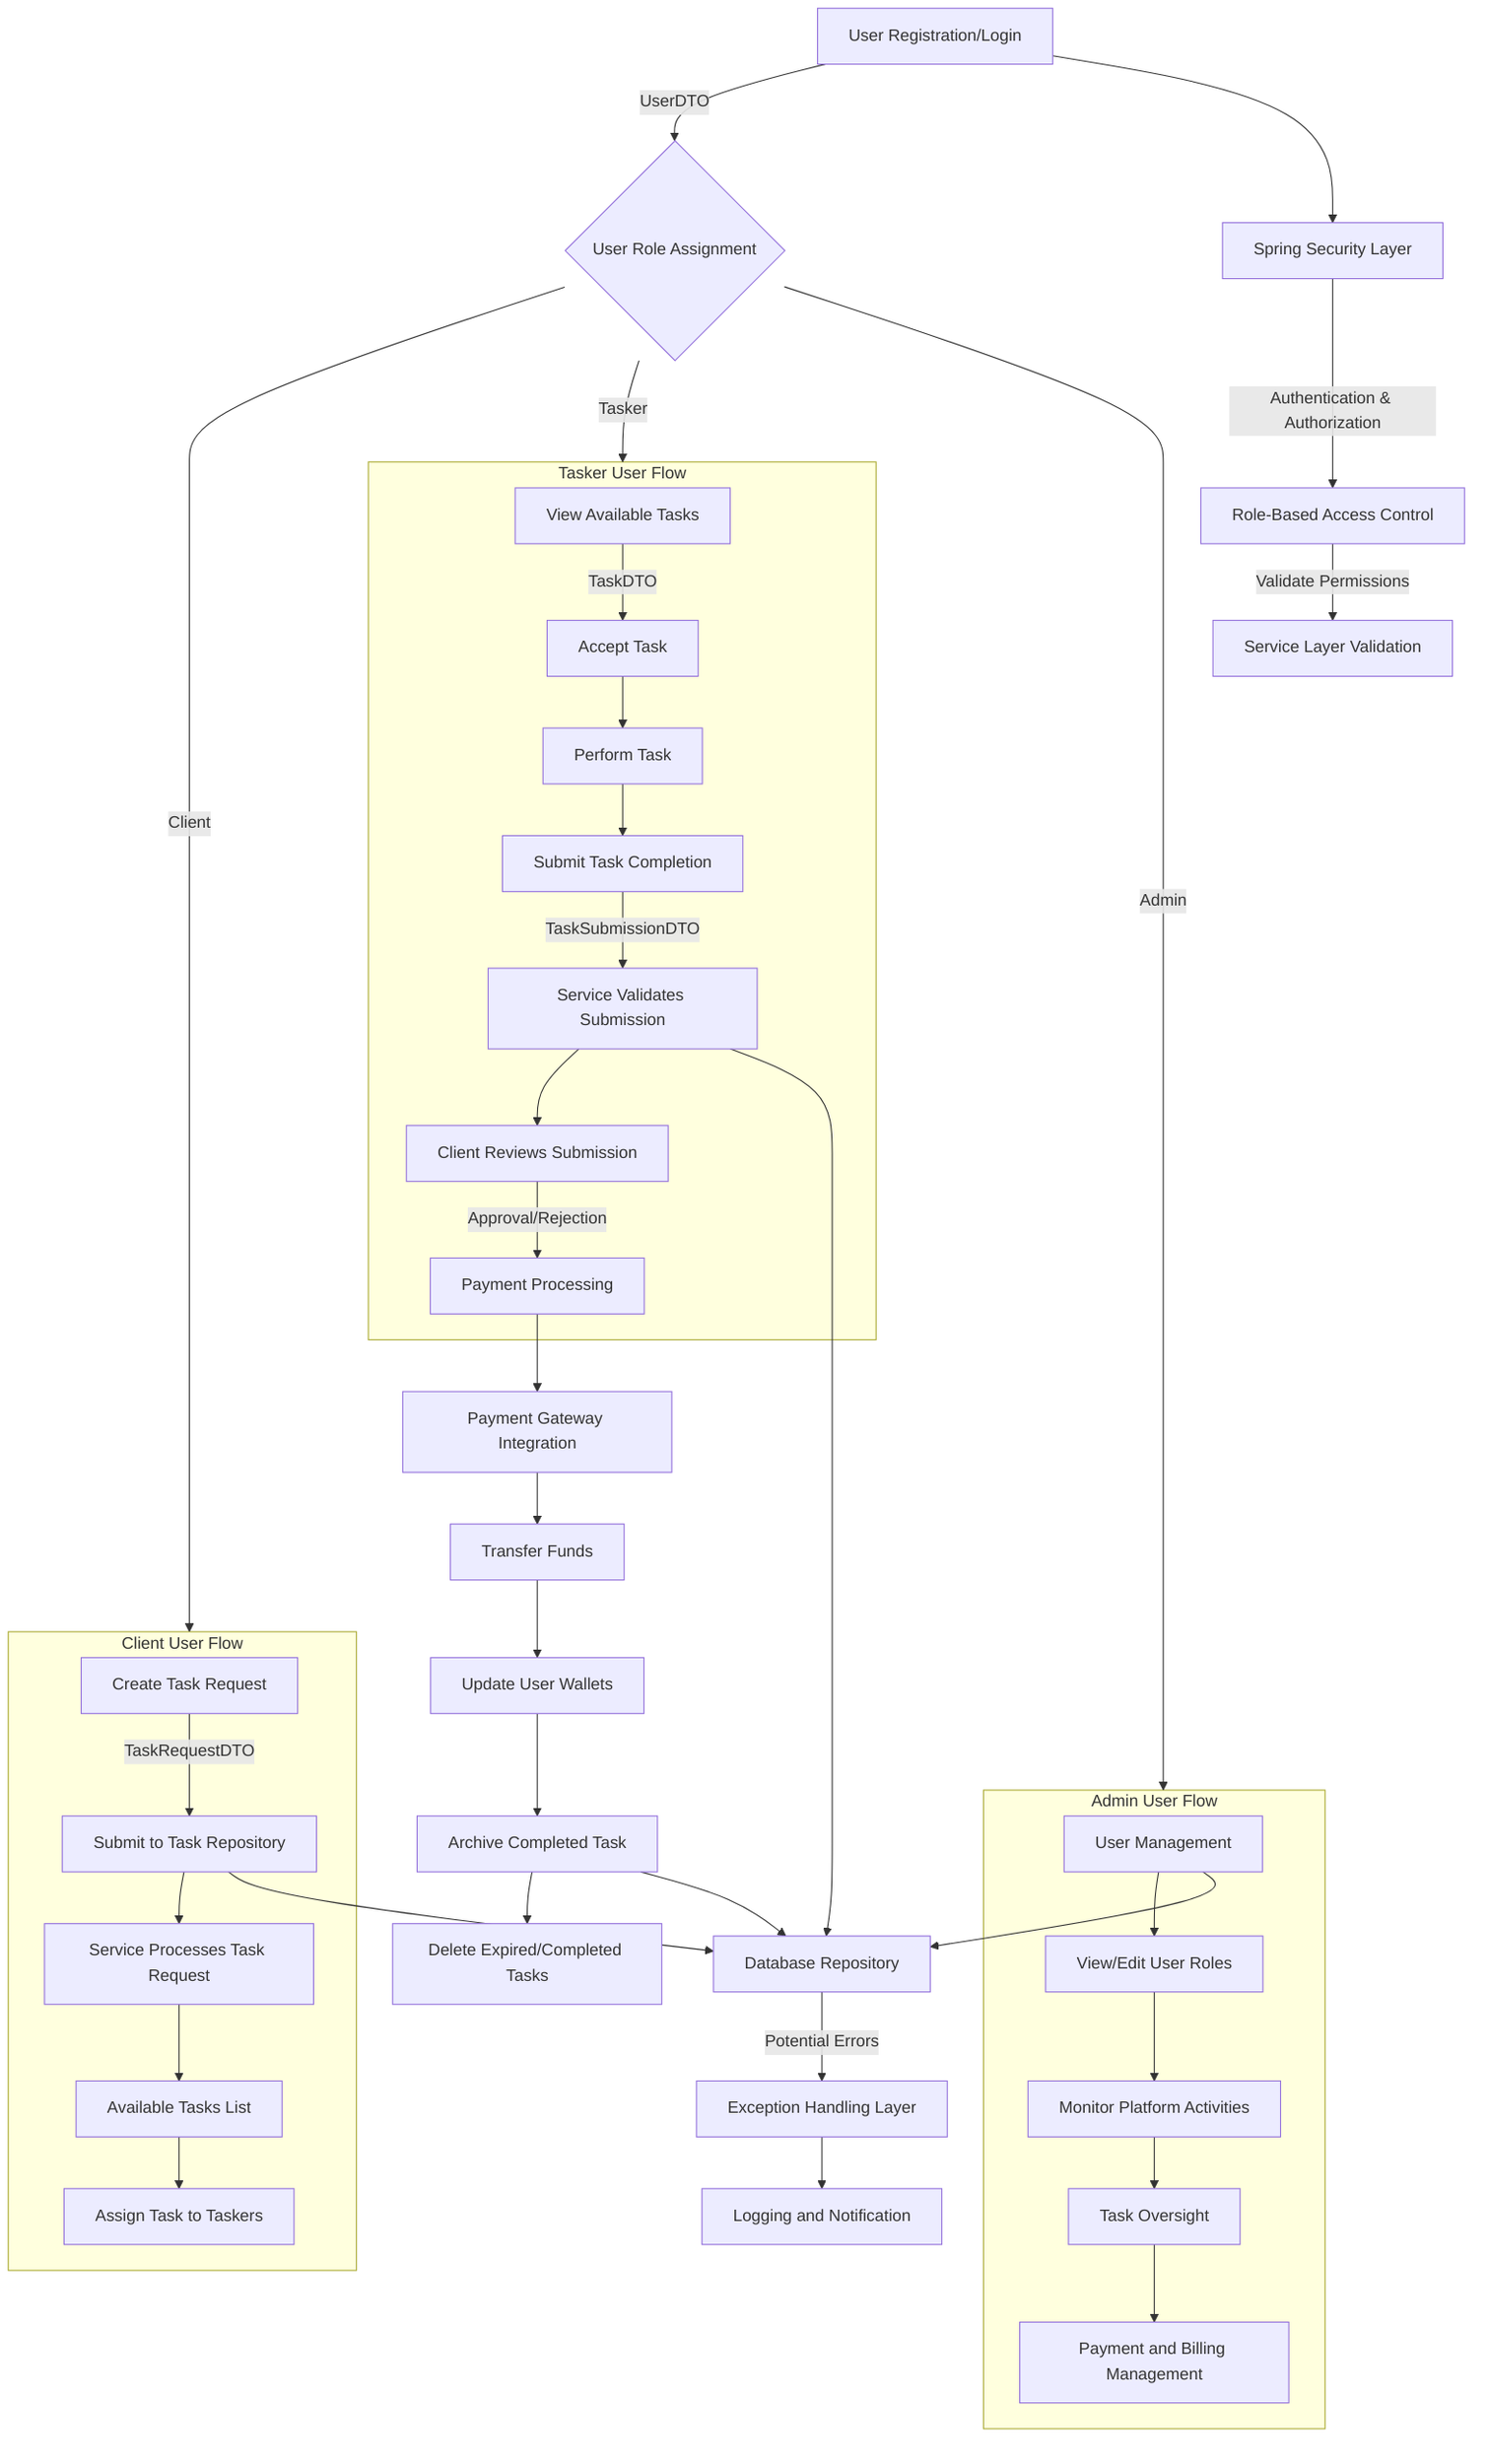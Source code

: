flowchart TD
    %% User Interaction Start
    A[User Registration/Login] --> |UserDTO| B{User Role Assignment}
    B --> |Client| ClientFlow
    B --> |Tasker| TaskerFlow
    B --> |Admin| AdminFlow

    %% Client Flow
    subgraph ClientFlow[Client User Flow]
        C1[Create Task Request] --> |TaskRequestDTO| C2[Submit to Task Repository]
        C2 --> C3[Service Processes Task Request]
        C3 --> C4[Available Tasks List]
        C4 --> C5[Assign Task to Taskers]
    end

    %% Tasker Flow
    subgraph TaskerFlow[Tasker User Flow]
        D1[View Available Tasks] --> |TaskDTO| D2[Accept Task]
        D2 --> D3[Perform Task]
        D3 --> D4[Submit Task Completion]
        D4 --> |TaskSubmissionDTO| D5[Service Validates Submission]
        D5 --> D6[Client Reviews Submission]
        D6 --> |Approval/Rejection| D7[Payment Processing]
    end

    %% Admin Flow
    subgraph AdminFlow[Admin User Flow]
        E1[User Management] --> E2[View/Edit User Roles]
        E2 --> E3[Monitor Platform Activities]
        E3 --> E4[Task Oversight]
        E4 --> E5[Payment and Billing Management]
    end

    %% Payment and Completion Flow
    D7 --> F1[Payment Gateway Integration]
    F1 --> F2[Transfer Funds]
    F2 --> F3[Update User Wallets]
    F3 --> F4[Archive Completed Task]
    F4 --> F5[Delete Expired/Completed Tasks]

    %% Security Layer Interaction
    A --> G[Spring Security Layer]
    G --> |Authentication & Authorization| H[Role-Based Access Control]
    H --> |Validate Permissions| I[Service Layer Validation]

    %% Database Interactions
    C2 --> J[Database Repository]
    D5 --> J
    E1 --> J
    F4 --> J

    %% Error Handling
    J --> |Potential Errors| K[Exception Handling Layer]
    K --> L[Logging and Notification]